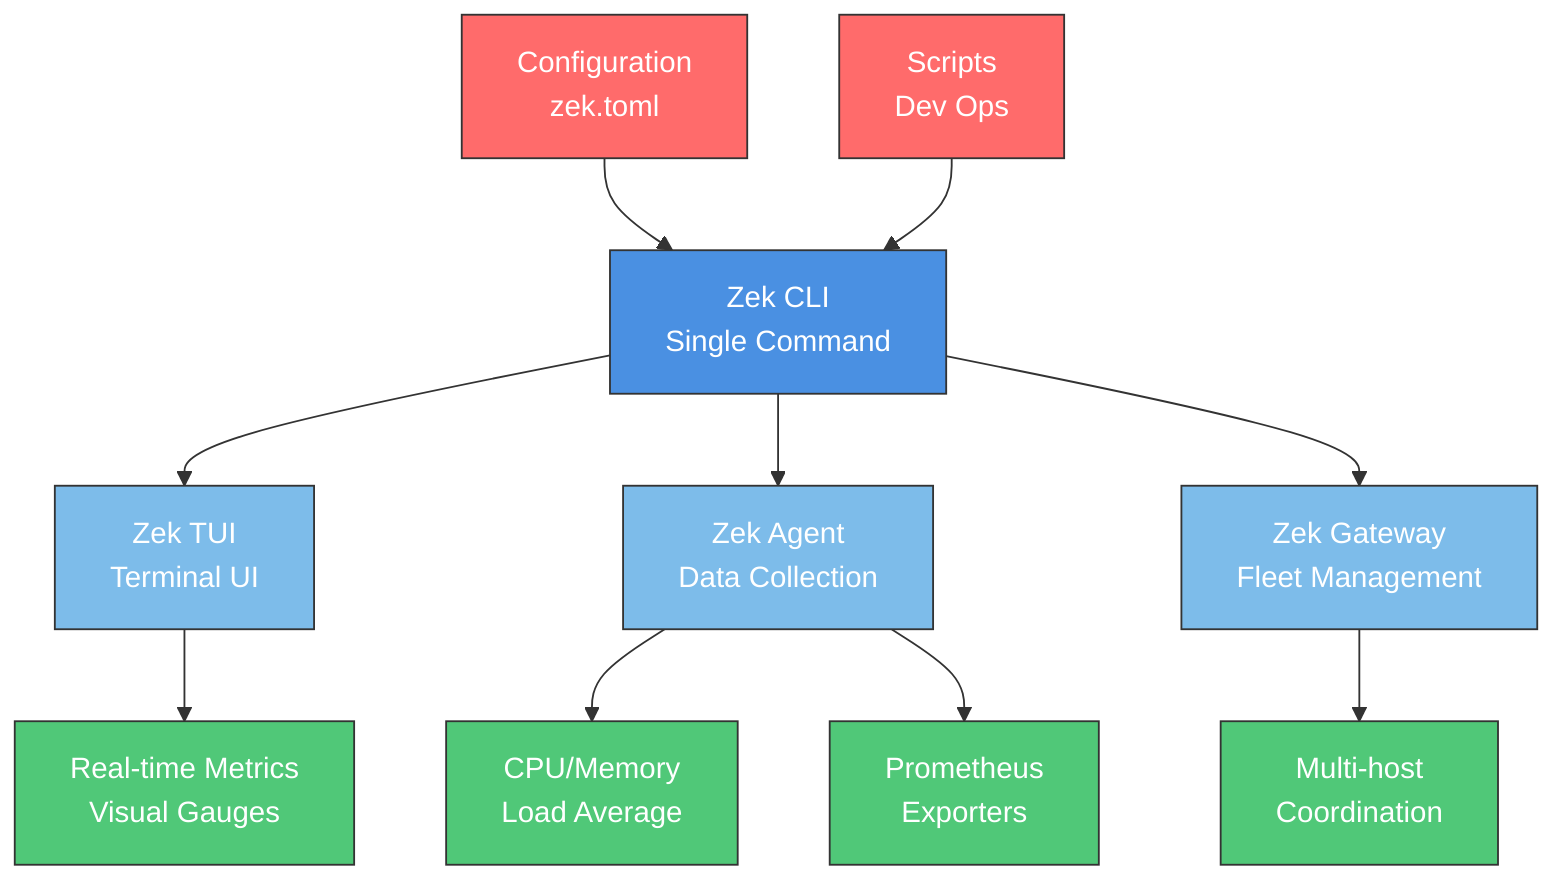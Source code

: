 graph TD
    A[Zek CLI<br/>Single Command] --> B[Zek TUI<br/>Terminal UI]
    A --> C[Zek Agent<br/>Data Collection]
    A --> D[Zek Gateway<br/>Fleet Management]
    
    B --> E[Real-time Metrics<br/>Visual Gauges]
    C --> F[CPU/Memory<br/>Load Average]
    C --> G[Prometheus<br/>Exporters]
    D --> H[Multi-host<br/>Coordination]
    
    I[Configuration<br/>zek.toml] --> A
    J[Scripts<br/>Dev Ops] --> A
    
    style A fill:#4a90e2,color:white
    style B fill:#7dbcea,color:white
    style C fill:#7dbcea,color:white
    style D fill:#7dbcea,color:white
    style E fill:#50c878,color:white
    style F fill:#50c878,color:white
    style G fill:#50c878,color:white
    style H fill:#50c878,color:white
    style I fill:#ff6b6b,color:white
    style J fill:#ff6b6b,color:white
    
    classDef component fill:#7dbcea,stroke:#333,color:white;
    classDef feature fill:#50c878,stroke:#333,color:white;
    classDef utility fill:#ff6b6b,stroke:#333,color:white;
    classDef main fill:#4a90e2,stroke:#333,color:white;
    
    class B,C,D component
    class E,F,G,H feature
    class I,J utility
    class A main